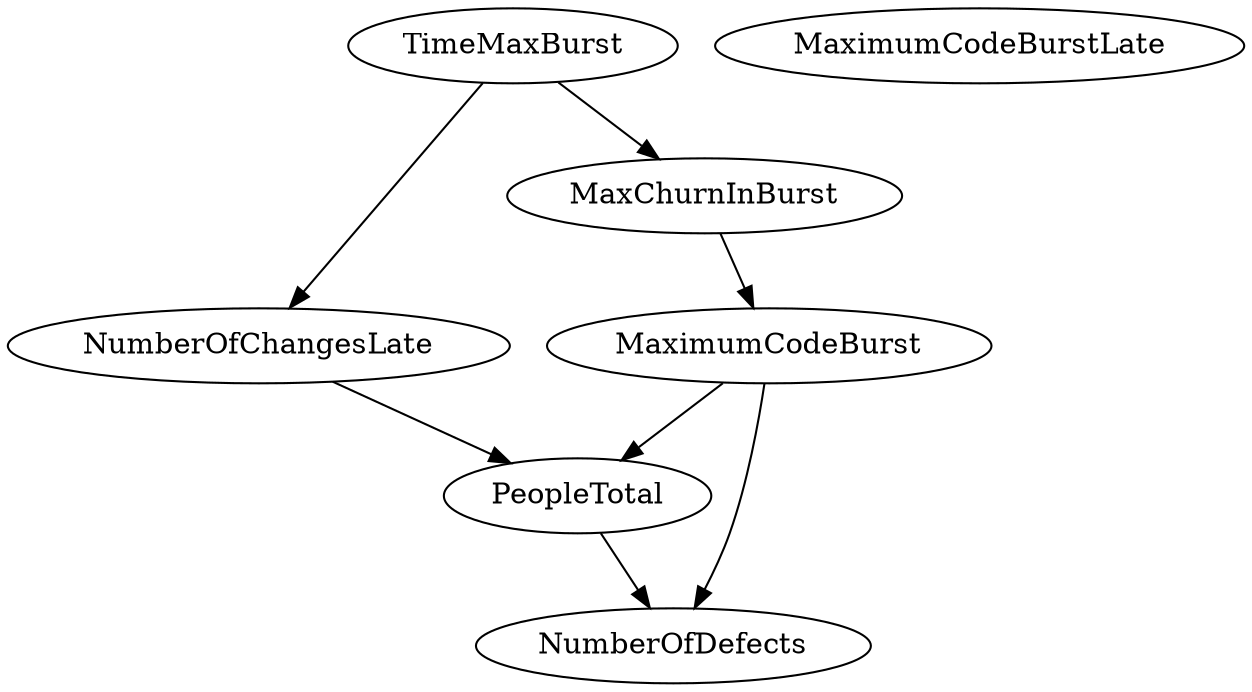 digraph {
   NumberOfChangesLate;
   MaximumCodeBurst;
   NumberOfDefects;
   MaxChurnInBurst;
   TimeMaxBurst;
   MaximumCodeBurstLate;
   PeopleTotal;
   NumberOfChangesLate -> PeopleTotal;
   MaximumCodeBurst -> NumberOfDefects;
   MaximumCodeBurst -> PeopleTotal;
   MaxChurnInBurst -> MaximumCodeBurst;
   TimeMaxBurst -> NumberOfChangesLate;
   TimeMaxBurst -> MaxChurnInBurst;
   PeopleTotal -> NumberOfDefects;
}
